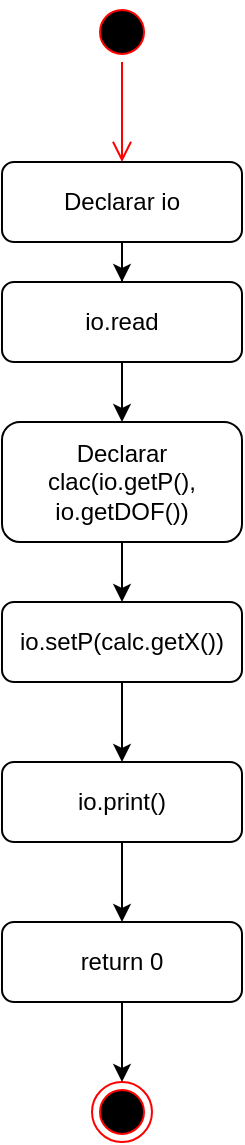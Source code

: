 <mxfile version="14.5.1" type="device" pages="2"><diagram id="jBpkw_pbjfrzH52DSRj3" name="Page-1"><mxGraphModel dx="1673" dy="985" grid="1" gridSize="10" guides="1" tooltips="1" connect="1" arrows="1" fold="1" page="1" pageScale="1" pageWidth="850" pageHeight="1100" math="0" shadow="0"><root><mxCell id="0"/><mxCell id="1" parent="0"/><mxCell id="6PI9_STZwOecoc4hmLya-2" value="" style="ellipse;html=1;shape=startState;fillColor=#000000;strokeColor=#ff0000;" parent="1" vertex="1"><mxGeometry x="305" y="150" width="30" height="30" as="geometry"/></mxCell><mxCell id="6PI9_STZwOecoc4hmLya-3" value="" style="edgeStyle=orthogonalEdgeStyle;html=1;verticalAlign=bottom;endArrow=open;endSize=8;strokeColor=#ff0000;entryX=0.5;entryY=0;entryDx=0;entryDy=0;" parent="1" source="6PI9_STZwOecoc4hmLya-2" target="6PI9_STZwOecoc4hmLya-8" edge="1"><mxGeometry relative="1" as="geometry"><mxPoint x="705" y="470" as="targetPoint"/></mxGeometry></mxCell><mxCell id="6PI9_STZwOecoc4hmLya-7" value="" style="ellipse;html=1;shape=endState;fillColor=#000000;strokeColor=#ff0000;" parent="1" vertex="1"><mxGeometry x="305" y="690" width="30" height="30" as="geometry"/></mxCell><mxCell id="6PI9_STZwOecoc4hmLya-19" style="edgeStyle=orthogonalEdgeStyle;rounded=0;orthogonalLoop=1;jettySize=auto;html=1;" parent="1" source="6PI9_STZwOecoc4hmLya-8" target="6PI9_STZwOecoc4hmLya-9" edge="1"><mxGeometry relative="1" as="geometry"/></mxCell><mxCell id="6PI9_STZwOecoc4hmLya-8" value="Declarar io" style="rounded=1;whiteSpace=wrap;html=1;" parent="1" vertex="1"><mxGeometry x="260" y="230" width="120" height="40" as="geometry"/></mxCell><mxCell id="6PI9_STZwOecoc4hmLya-18" style="edgeStyle=orthogonalEdgeStyle;rounded=0;orthogonalLoop=1;jettySize=auto;html=1;entryX=0.5;entryY=0;entryDx=0;entryDy=0;" parent="1" source="6PI9_STZwOecoc4hmLya-9" target="6PI9_STZwOecoc4hmLya-10" edge="1"><mxGeometry relative="1" as="geometry"/></mxCell><mxCell id="6PI9_STZwOecoc4hmLya-9" value="io.read" style="rounded=1;whiteSpace=wrap;html=1;" parent="1" vertex="1"><mxGeometry x="260" y="290" width="120" height="40" as="geometry"/></mxCell><mxCell id="6PI9_STZwOecoc4hmLya-17" style="edgeStyle=orthogonalEdgeStyle;rounded=0;orthogonalLoop=1;jettySize=auto;html=1;" parent="1" source="6PI9_STZwOecoc4hmLya-10" target="6PI9_STZwOecoc4hmLya-11" edge="1"><mxGeometry relative="1" as="geometry"/></mxCell><mxCell id="6PI9_STZwOecoc4hmLya-10" value="Declarar clac(io.getP(), io.getDOF())" style="rounded=1;whiteSpace=wrap;html=1;" parent="1" vertex="1"><mxGeometry x="260" y="360" width="120" height="60" as="geometry"/></mxCell><mxCell id="6PI9_STZwOecoc4hmLya-16" style="edgeStyle=orthogonalEdgeStyle;rounded=0;orthogonalLoop=1;jettySize=auto;html=1;" parent="1" source="6PI9_STZwOecoc4hmLya-11" target="6PI9_STZwOecoc4hmLya-12" edge="1"><mxGeometry relative="1" as="geometry"/></mxCell><mxCell id="6PI9_STZwOecoc4hmLya-11" value="io.setP(calc.getX())" style="rounded=1;whiteSpace=wrap;html=1;" parent="1" vertex="1"><mxGeometry x="260" y="450" width="120" height="40" as="geometry"/></mxCell><mxCell id="6PI9_STZwOecoc4hmLya-15" style="edgeStyle=orthogonalEdgeStyle;rounded=0;orthogonalLoop=1;jettySize=auto;html=1;entryX=0.5;entryY=0;entryDx=0;entryDy=0;" parent="1" source="6PI9_STZwOecoc4hmLya-12" target="6PI9_STZwOecoc4hmLya-13" edge="1"><mxGeometry relative="1" as="geometry"/></mxCell><mxCell id="6PI9_STZwOecoc4hmLya-12" value="io.print()" style="rounded=1;whiteSpace=wrap;html=1;" parent="1" vertex="1"><mxGeometry x="260" y="530" width="120" height="40" as="geometry"/></mxCell><mxCell id="6PI9_STZwOecoc4hmLya-14" style="edgeStyle=orthogonalEdgeStyle;rounded=0;orthogonalLoop=1;jettySize=auto;html=1;entryX=0.5;entryY=0;entryDx=0;entryDy=0;" parent="1" source="6PI9_STZwOecoc4hmLya-13" target="6PI9_STZwOecoc4hmLya-7" edge="1"><mxGeometry relative="1" as="geometry"/></mxCell><mxCell id="6PI9_STZwOecoc4hmLya-13" value="return 0" style="rounded=1;whiteSpace=wrap;html=1;" parent="1" vertex="1"><mxGeometry x="260" y="610" width="120" height="40" as="geometry"/></mxCell></root></mxGraphModel></diagram><diagram id="-s168zIUQRBQYxlllxN5" name="Page-2"><mxGraphModel dx="1422" dy="837" grid="1" gridSize="10" guides="1" tooltips="1" connect="1" arrows="1" fold="1" page="1" pageScale="1" pageWidth="850" pageHeight="1100" math="0" shadow="0"><root><mxCell id="AUQLOQWUoeoLkGWobY6A-0"/><mxCell id="AUQLOQWUoeoLkGWobY6A-1" parent="AUQLOQWUoeoLkGWobY6A-0"/><mxCell id="AUQLOQWUoeoLkGWobY6A-2" value="" style="ellipse;html=1;shape=startState;fillColor=#000000;strokeColor=#ff0000;" vertex="1" parent="AUQLOQWUoeoLkGWobY6A-1"><mxGeometry x="305" y="150" width="30" height="30" as="geometry"/></mxCell><mxCell id="AUQLOQWUoeoLkGWobY6A-3" value="" style="edgeStyle=orthogonalEdgeStyle;html=1;verticalAlign=bottom;endArrow=open;endSize=8;strokeColor=#ff0000;entryX=0.5;entryY=0;entryDx=0;entryDy=0;" edge="1" parent="AUQLOQWUoeoLkGWobY6A-1" source="AUQLOQWUoeoLkGWobY6A-2" target="AUQLOQWUoeoLkGWobY6A-6"><mxGeometry relative="1" as="geometry"><mxPoint x="705" y="470" as="targetPoint"/></mxGeometry></mxCell><mxCell id="AUQLOQWUoeoLkGWobY6A-4" value="" style="ellipse;html=1;shape=endState;fillColor=#000000;strokeColor=#ff0000;" vertex="1" parent="AUQLOQWUoeoLkGWobY6A-1"><mxGeometry x="305" y="690" width="30" height="30" as="geometry"/></mxCell><mxCell id="AUQLOQWUoeoLkGWobY6A-5" style="edgeStyle=orthogonalEdgeStyle;rounded=0;orthogonalLoop=1;jettySize=auto;html=1;" edge="1" parent="AUQLOQWUoeoLkGWobY6A-1" source="AUQLOQWUoeoLkGWobY6A-6" target="AUQLOQWUoeoLkGWobY6A-8"><mxGeometry relative="1" as="geometry"/></mxCell><mxCell id="AUQLOQWUoeoLkGWobY6A-6" value="setX(1.0)" style="rounded=1;whiteSpace=wrap;html=1;" vertex="1" parent="AUQLOQWUoeoLkGWobY6A-1"><mxGeometry x="260" y="230" width="120" height="40" as="geometry"/></mxCell><mxCell id="AUQLOQWUoeoLkGWobY6A-7" style="edgeStyle=orthogonalEdgeStyle;rounded=0;orthogonalLoop=1;jettySize=auto;html=1;entryX=0.5;entryY=0;entryDx=0;entryDy=0;" edge="1" parent="AUQLOQWUoeoLkGWobY6A-1" source="AUQLOQWUoeoLkGWobY6A-8" target="AUQLOQWUoeoLkGWobY6A-10"><mxGeometry relative="1" as="geometry"/></mxCell><mxCell id="AUQLOQWUoeoLkGWobY6A-8" value="d = 0.5" style="rounded=1;whiteSpace=wrap;html=1;" vertex="1" parent="AUQLOQWUoeoLkGWobY6A-1"><mxGeometry x="260" y="290" width="120" height="40" as="geometry"/></mxCell><mxCell id="AUQLOQWUoeoLkGWobY6A-9" style="edgeStyle=orthogonalEdgeStyle;rounded=0;orthogonalLoop=1;jettySize=auto;html=1;" edge="1" parent="AUQLOQWUoeoLkGWobY6A-1" source="AUQLOQWUoeoLkGWobY6A-10" target="AUQLOQWUoeoLkGWobY6A-12"><mxGeometry relative="1" as="geometry"/></mxCell><mxCell id="AUQLOQWUoeoLkGWobY6A-10" value="Declarar clac(io.getP(), io.getDOF())" style="rounded=1;whiteSpace=wrap;html=1;" vertex="1" parent="AUQLOQWUoeoLkGWobY6A-1"><mxGeometry x="260" y="360" width="120" height="60" as="geometry"/></mxCell><mxCell id="AUQLOQWUoeoLkGWobY6A-11" style="edgeStyle=orthogonalEdgeStyle;rounded=0;orthogonalLoop=1;jettySize=auto;html=1;" edge="1" parent="AUQLOQWUoeoLkGWobY6A-1" source="AUQLOQWUoeoLkGWobY6A-12" target="AUQLOQWUoeoLkGWobY6A-14"><mxGeometry relative="1" as="geometry"/></mxCell><mxCell id="AUQLOQWUoeoLkGWobY6A-12" value="io.setP(calc.getX())" style="rounded=1;whiteSpace=wrap;html=1;" vertex="1" parent="AUQLOQWUoeoLkGWobY6A-1"><mxGeometry x="260" y="450" width="120" height="40" as="geometry"/></mxCell><mxCell id="AUQLOQWUoeoLkGWobY6A-13" style="edgeStyle=orthogonalEdgeStyle;rounded=0;orthogonalLoop=1;jettySize=auto;html=1;entryX=0.5;entryY=0;entryDx=0;entryDy=0;" edge="1" parent="AUQLOQWUoeoLkGWobY6A-1" source="AUQLOQWUoeoLkGWobY6A-14" target="AUQLOQWUoeoLkGWobY6A-16"><mxGeometry relative="1" as="geometry"/></mxCell><mxCell id="AUQLOQWUoeoLkGWobY6A-14" value="io.print()" style="rounded=1;whiteSpace=wrap;html=1;" vertex="1" parent="AUQLOQWUoeoLkGWobY6A-1"><mxGeometry x="260" y="530" width="120" height="40" as="geometry"/></mxCell><mxCell id="AUQLOQWUoeoLkGWobY6A-15" style="edgeStyle=orthogonalEdgeStyle;rounded=0;orthogonalLoop=1;jettySize=auto;html=1;entryX=0.5;entryY=0;entryDx=0;entryDy=0;" edge="1" parent="AUQLOQWUoeoLkGWobY6A-1" source="AUQLOQWUoeoLkGWobY6A-16" target="AUQLOQWUoeoLkGWobY6A-4"><mxGeometry relative="1" as="geometry"/></mxCell><mxCell id="AUQLOQWUoeoLkGWobY6A-16" value="return 0" style="rounded=1;whiteSpace=wrap;html=1;" vertex="1" parent="AUQLOQWUoeoLkGWobY6A-1"><mxGeometry x="260" y="610" width="120" height="40" as="geometry"/></mxCell></root></mxGraphModel></diagram></mxfile>